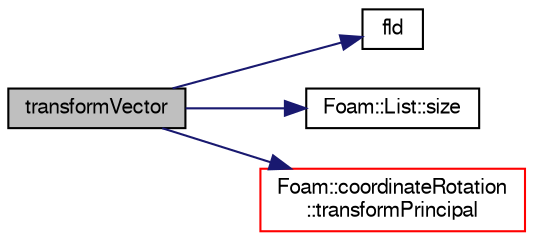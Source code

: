 digraph "transformVector"
{
  bgcolor="transparent";
  edge [fontname="FreeSans",fontsize="10",labelfontname="FreeSans",labelfontsize="10"];
  node [fontname="FreeSans",fontsize="10",shape=record];
  rankdir="LR";
  Node1027 [label="transformVector",height=0.2,width=0.4,color="black", fillcolor="grey75", style="filled", fontcolor="black"];
  Node1027 -> Node1028 [color="midnightblue",fontsize="10",style="solid",fontname="FreeSans"];
  Node1028 [label="fld",height=0.2,width=0.4,color="black",URL="$a18899.html#a378472d1f8b33eeefbda63a947476c8c"];
  Node1027 -> Node1029 [color="midnightblue",fontsize="10",style="solid",fontname="FreeSans"];
  Node1029 [label="Foam::List::size",height=0.2,width=0.4,color="black",URL="$a25694.html#a8a5f6fa29bd4b500caf186f60245b384",tooltip="Override size to be inconsistent with allocated storage. "];
  Node1027 -> Node1030 [color="midnightblue",fontsize="10",style="solid",fontname="FreeSans"];
  Node1030 [label="Foam::coordinateRotation\l::transformPrincipal",height=0.2,width=0.4,color="red",URL="$a24994.html#a1fa4ae5c1ba98ba2bab434d99e2e5cbc",tooltip="Transform principal. "];
}
